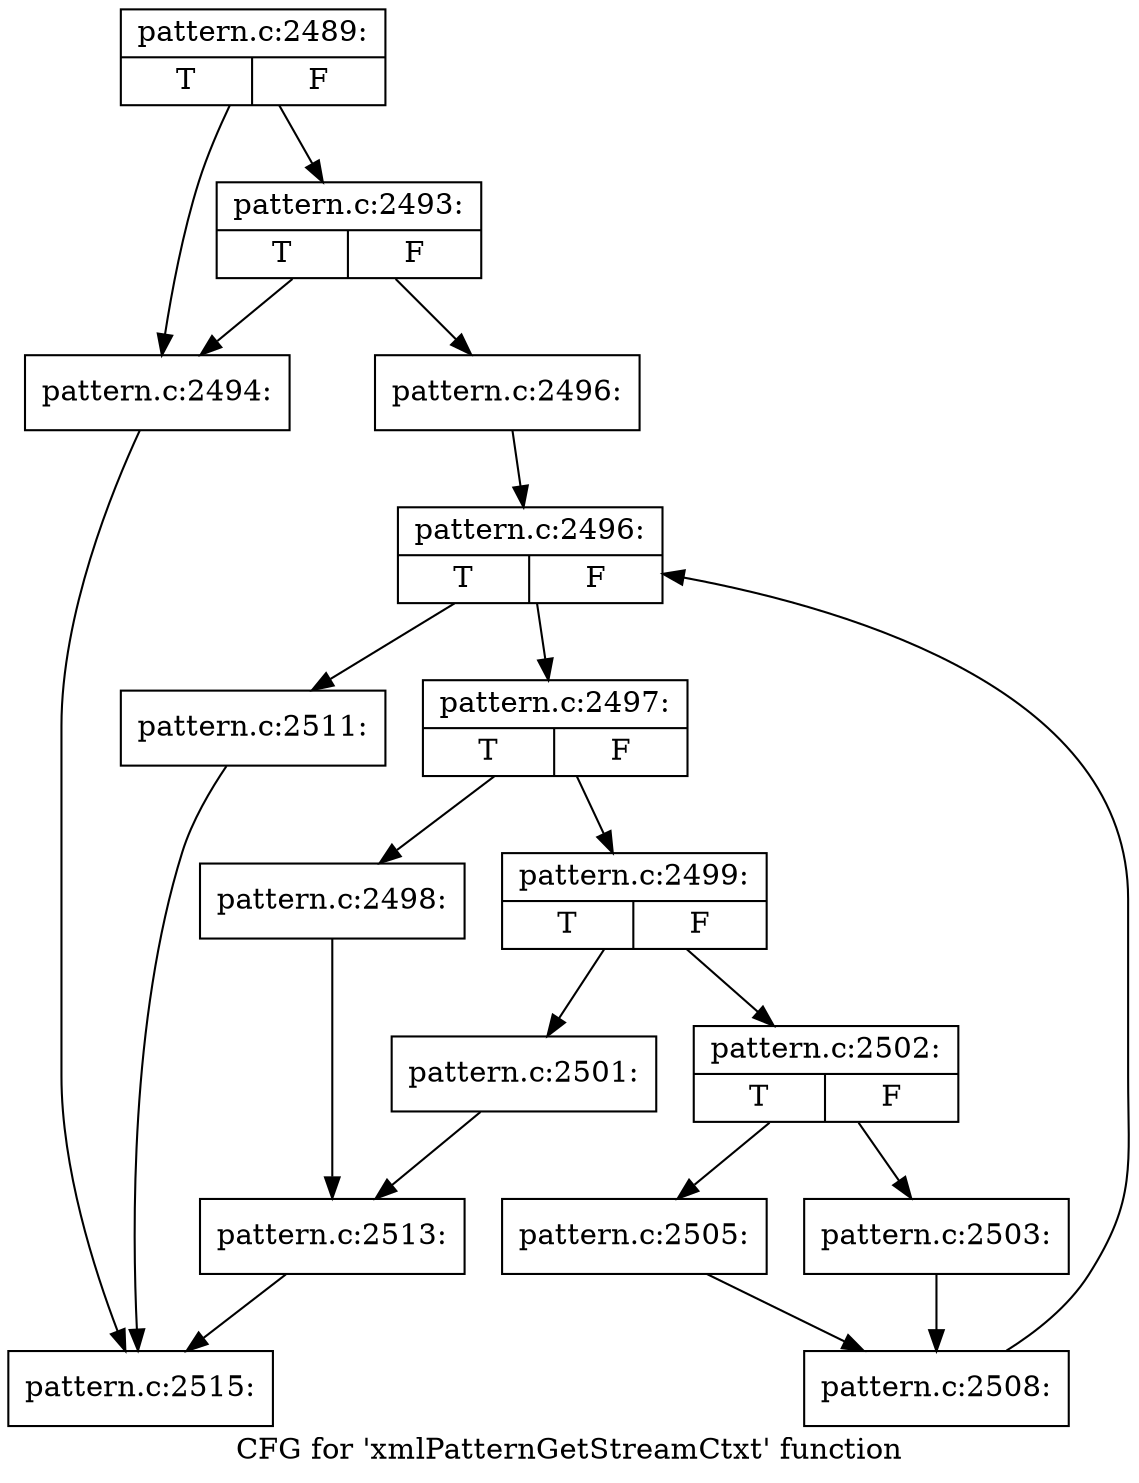 digraph "CFG for 'xmlPatternGetStreamCtxt' function" {
	label="CFG for 'xmlPatternGetStreamCtxt' function";

	Node0x4642ad0 [shape=record,label="{pattern.c:2489:|{<s0>T|<s1>F}}"];
	Node0x4642ad0 -> Node0x4647790;
	Node0x4642ad0 -> Node0x4647830;
	Node0x4647830 [shape=record,label="{pattern.c:2493:|{<s0>T|<s1>F}}"];
	Node0x4647830 -> Node0x4647790;
	Node0x4647830 -> Node0x46477e0;
	Node0x4647790 [shape=record,label="{pattern.c:2494:}"];
	Node0x4647790 -> Node0x4646f40;
	Node0x46477e0 [shape=record,label="{pattern.c:2496:}"];
	Node0x46477e0 -> Node0x4633070;
	Node0x4633070 [shape=record,label="{pattern.c:2496:|{<s0>T|<s1>F}}"];
	Node0x4633070 -> Node0x4633460;
	Node0x4633070 -> Node0x4633290;
	Node0x4633460 [shape=record,label="{pattern.c:2497:|{<s0>T|<s1>F}}"];
	Node0x4633460 -> Node0x4633620;
	Node0x4633460 -> Node0x4633670;
	Node0x4633620 [shape=record,label="{pattern.c:2498:}"];
	Node0x4633620 -> Node0x46338b0;
	Node0x4633670 [shape=record,label="{pattern.c:2499:|{<s0>T|<s1>F}}"];
	Node0x4633670 -> Node0x4634b50;
	Node0x4633670 -> Node0x4634e80;
	Node0x4634b50 [shape=record,label="{pattern.c:2501:}"];
	Node0x4634b50 -> Node0x46338b0;
	Node0x4634e80 [shape=record,label="{pattern.c:2502:|{<s0>T|<s1>F}}"];
	Node0x4634e80 -> Node0x464c130;
	Node0x4634e80 -> Node0x464c1d0;
	Node0x464c130 [shape=record,label="{pattern.c:2503:}"];
	Node0x464c130 -> Node0x464c180;
	Node0x464c1d0 [shape=record,label="{pattern.c:2505:}"];
	Node0x464c1d0 -> Node0x464c180;
	Node0x464c180 [shape=record,label="{pattern.c:2508:}"];
	Node0x464c180 -> Node0x4633070;
	Node0x4633290 [shape=record,label="{pattern.c:2511:}"];
	Node0x4633290 -> Node0x4646f40;
	Node0x46338b0 [shape=record,label="{pattern.c:2513:}"];
	Node0x46338b0 -> Node0x4646f40;
	Node0x4646f40 [shape=record,label="{pattern.c:2515:}"];
}
